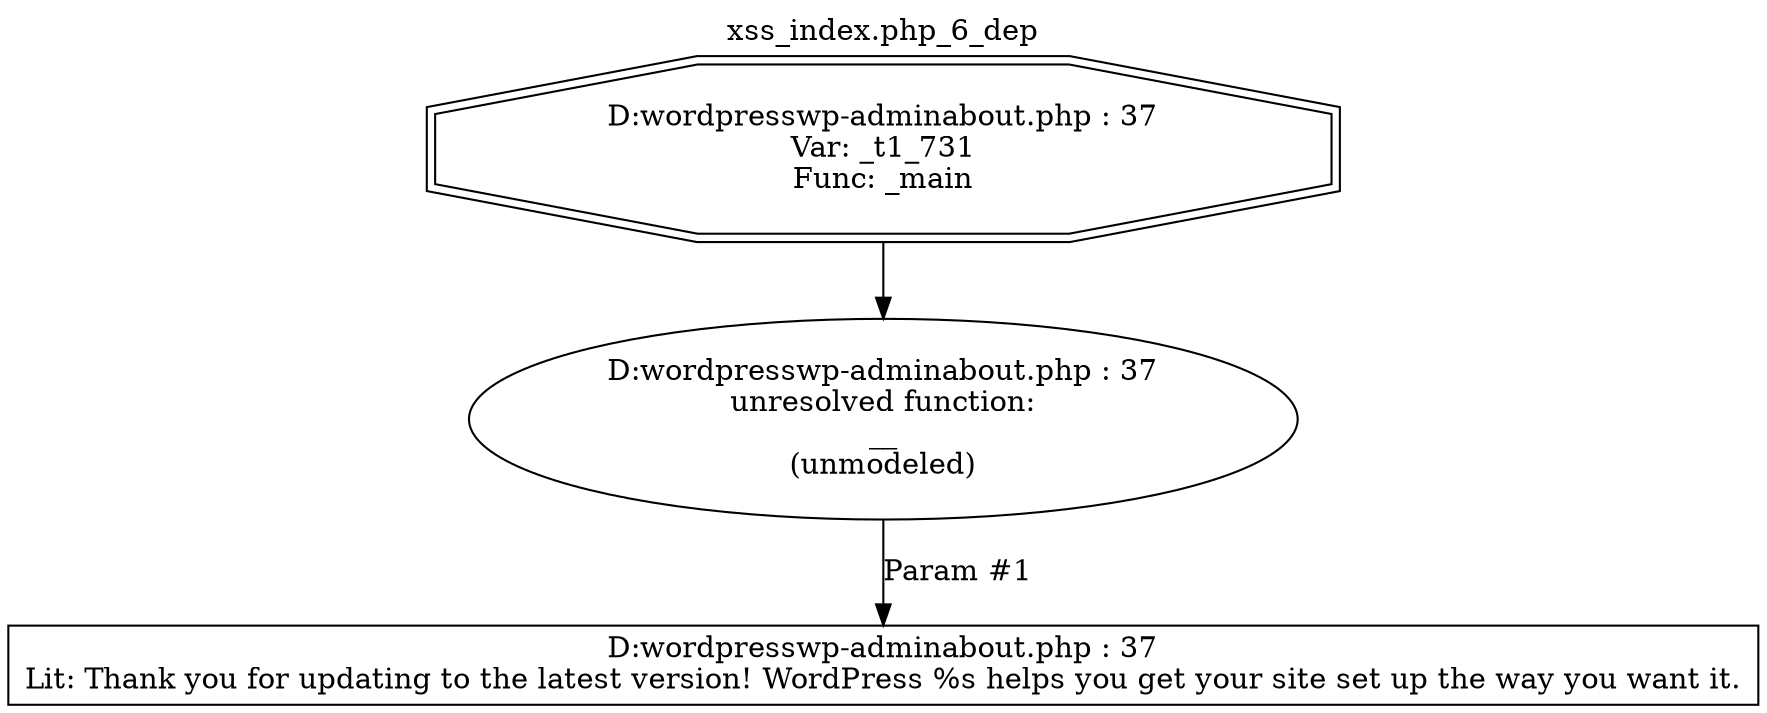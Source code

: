 digraph cfg {
  label="xss_index.php_6_dep";
  labelloc=t;
  n1 [shape=doubleoctagon, label="D:\wordpress\wp-admin\about.php : 37\nVar: _t1_731\nFunc: _main\n"];
  n2 [shape=ellipse, label="D:\wordpress\wp-admin\about.php : 37\nunresolved function:\n__\n(unmodeled)\n"];
  n3 [shape=box, label="D:\wordpress\wp-admin\about.php : 37\nLit: Thank you for updating to the latest version! WordPress %s helps you get your site set up the way you want it.\n"];
  n1 -> n2;
  n2 -> n3[label="Param #1"];
}
